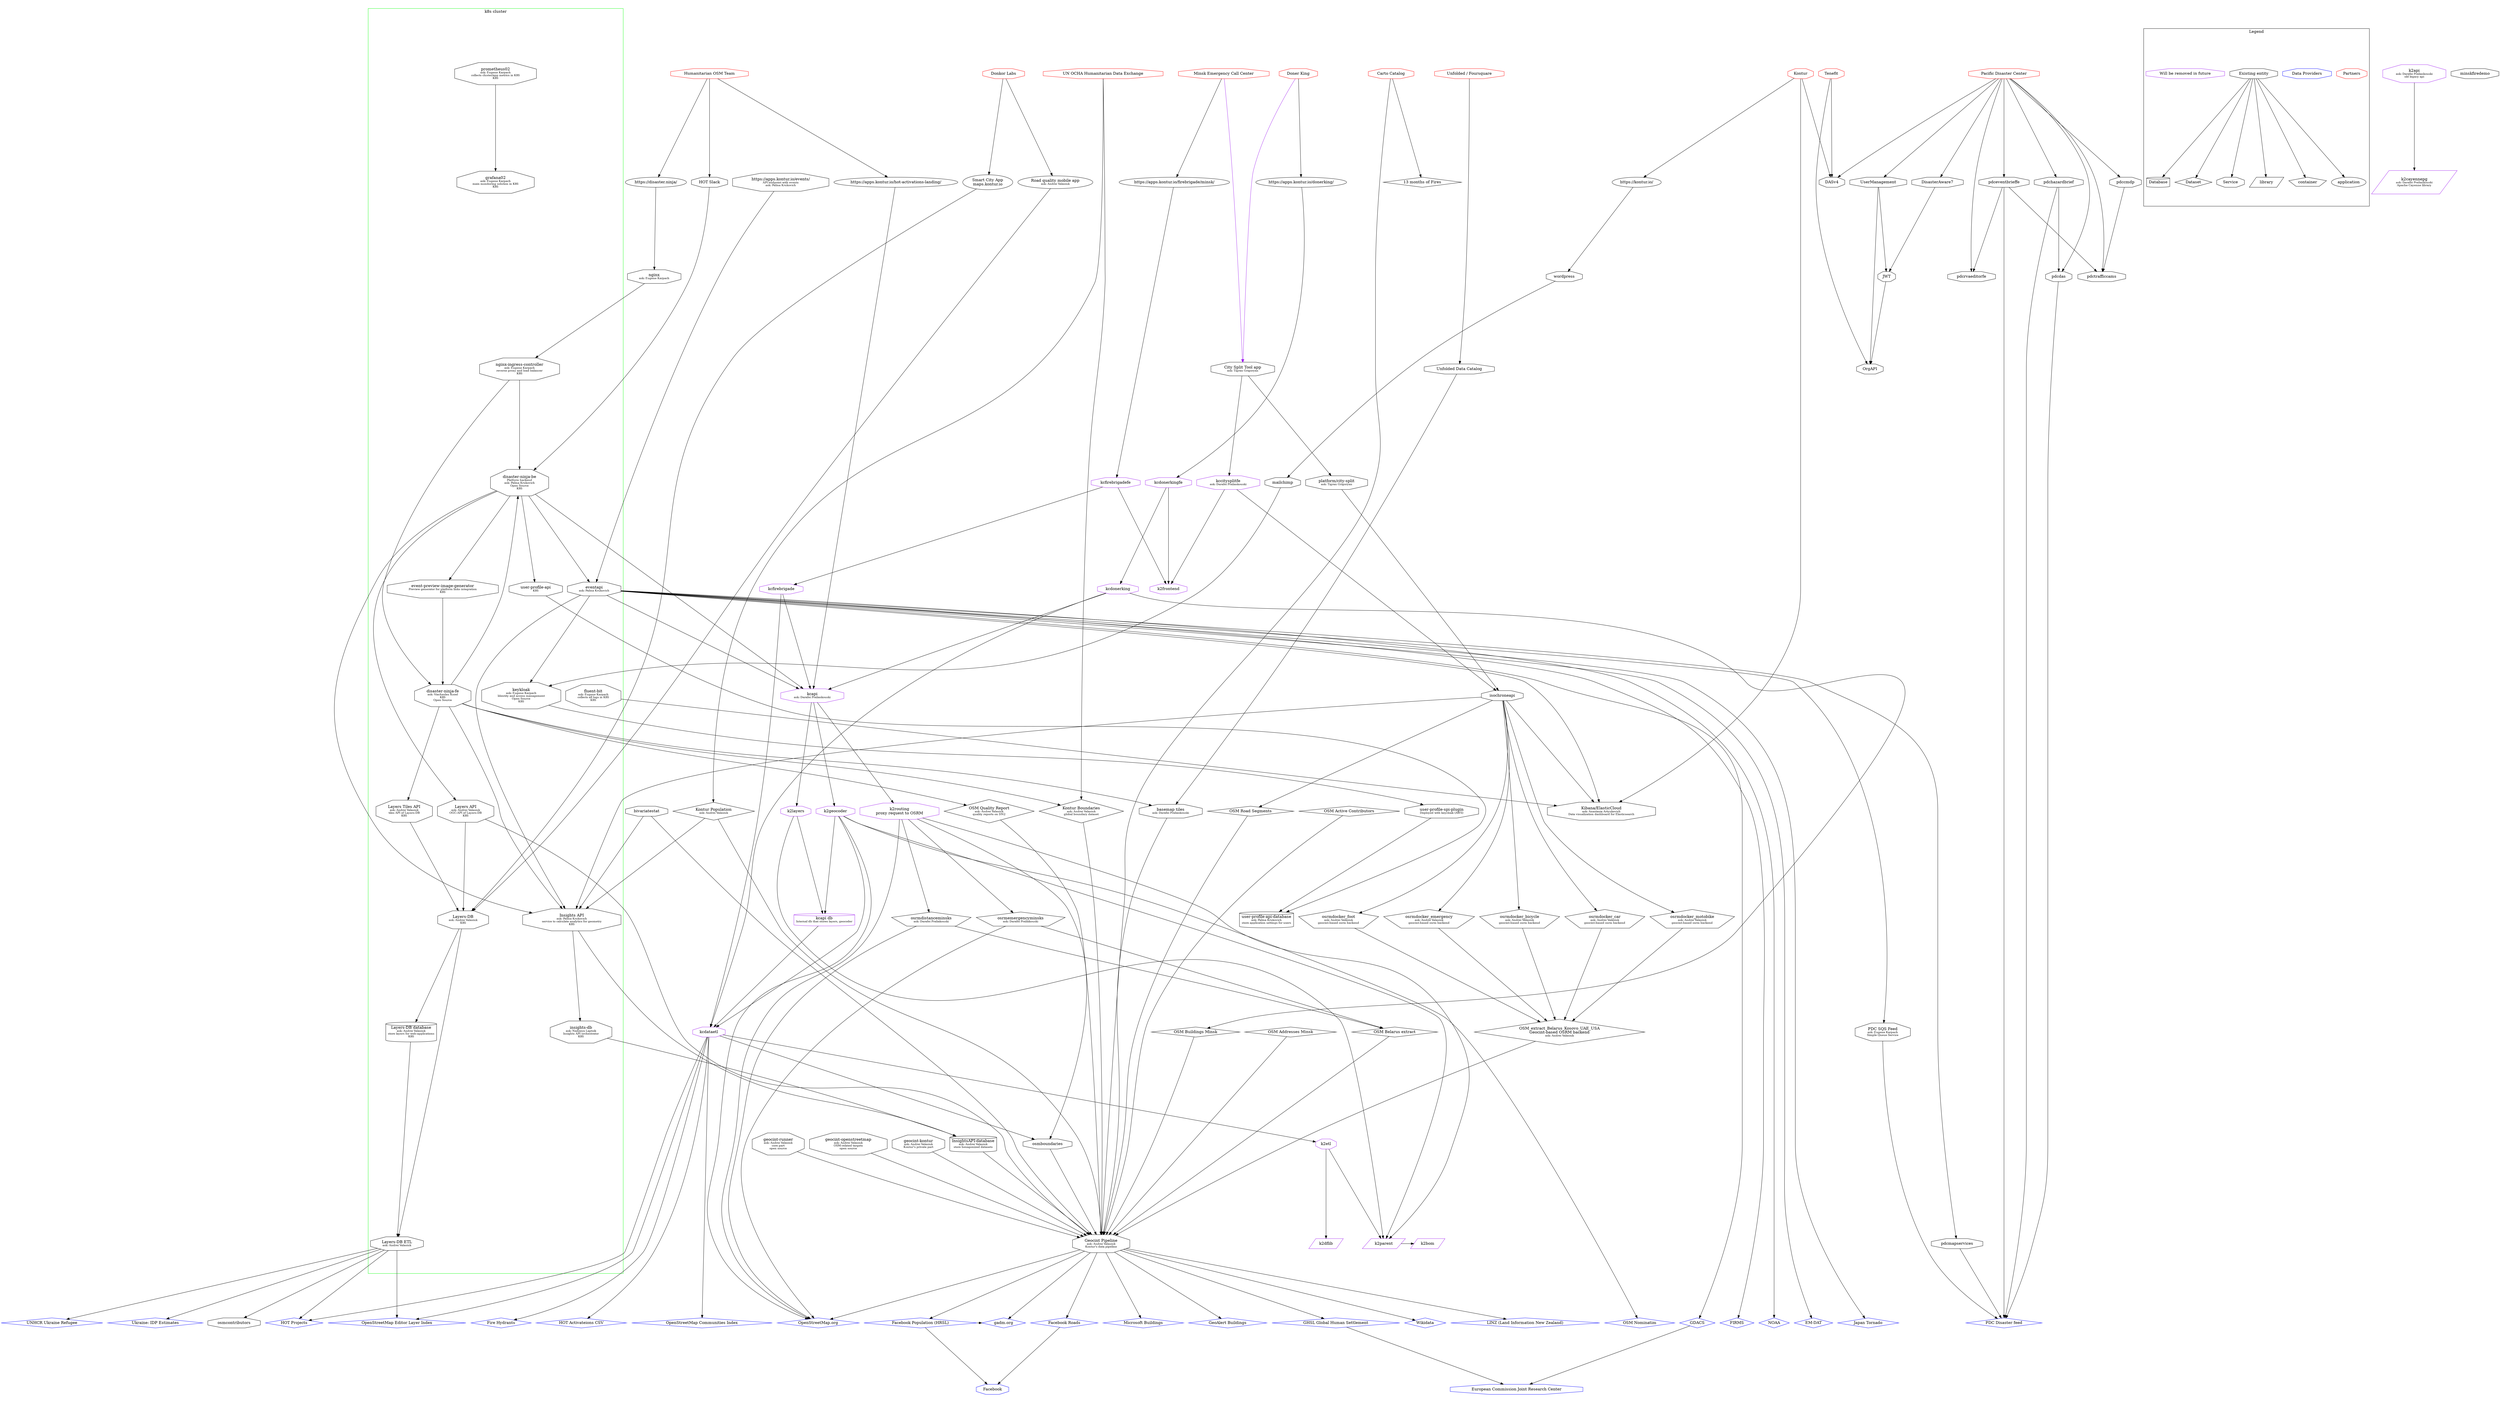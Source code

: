 digraph Platform_services{
    ratio=0.5625
    #ratio=0.7
    #ratio=1.0407 // 1993:1915
    #ratio=1.42
    maxiter=10000
    #compound=true;
    newrank=true
    edge[minlen=1,weight=1]
    node[shape=octagon]
    // customers
    {
        rank=same;
        HOT [label="Humanitarian OSM Team",color=red]
        PDC [label="Pacific Disaster Center",color=red]
        Tenefit [label="Tenefit",color=red]
        //Vianova [label="Vianova",color=red]
        DonerKing [label="Doner King",color=red]
        mchs [label="Minsk Emergency Call Center",color=red]
        HDX [label="UN OCHA Humanitarian Data Exchange",color=red]
        Kontur [label="Kontur",color=red]
        Unfolded [label="Unfolded / Foursquare",color=red]
        cartocatalog [label="Carto Catalog", color=red] //updated 2021-10-08
        DonkorLabs [label="Donkor Labs",color=red]
    }
    // user facing
    // external
    {
        rank=same;
        osm [label="OpenStreetMap.org",color=blue,shape=diamond]
        facebookpopulation [label="Facebook Population (HRSL)",color=blue,shape=diamond]
        facebookroads [label="Facebook Roads",color=blue,shape=diamond]
        msbuildings [label="Microsoft Buildings",color=blue,shape=diamond]
        geoalertbuildings [label="GeoAlert Buildings",color=blue,shape=diamond]
        gdacs [label="GDACS", color=blue,shape=diamond]
        ghs [label="GHSL Global Human Settlement",color=blue,shape=diamond]
        gadm [label="gadm.org",color=blue,shape=diamond]
        hotactivations [label="HOT Projects",color=blue,shape=diamond]
        hotactivationscsv [label="HOT Activateions CSV",color=blue,shape=diamond]
        wikidata [label="Wikidata",color=blue,shape=diamond]
        linz [label="LINZ (Land Information New Zealand)",color=blue,shape=diamond]

        osmlayers [label="OpenStreetMap Editor Layer Index",color=blue,shape=diamond]
        osmcommunities [label="OpenStreetMap Communities Index",color=blue,shape=diamond]
        pdcdisasters [label="PDC Disaster feed",color=blue,shape=diamond]
        //taskingmanagerapi [label="Tasking Manager API",color=blue] //new
        firms [label="FIRMS", color=blue,shape=diamond] //new
        noaa [label="NOAA", color=blue,shape=diamond] //new
        emdat [label="EM-DAT", color=blue,shape=diamond] //new
        japantornado [label="Japan Tornado", color=blue,shape=diamond] //new??
        firehydrants [label="Fire Hydrants", color=blue,shape=diamond] //new
        osmnominatim [label="OSM Nominatim", color=blue,shape=diamond]
        unhcrukrainerefugee [label="UNHCR Ukraine Refugee", color=blue,shape=diamond]
        idpestimates [label="Ukraine: IDP Estimates", color=blue,shape=diamond]
        

    }

    {
        rank=same;
        k2parent [shape=parallelogram];
        k2dflib [shape=parallelogram];
        k2bom [shape=parallelogram];
    }

    {
        rank=same;
        osrmemergencyminsk [label=<osrmemergencyminsks<BR /><FONT POINT-SIZE="10">ask: Darafei Praliakouski</FONT>>,shape=pentagon]
        osrmdistanceminsk [label=<osrmdistanceminsks<BR /><FONT POINT-SIZE="10">ask: Darafei Praliakouski</FONT>>,shape=pentagon]
        osrmdocker_motobike [label=<osrmdocker_motobike<BR /><FONT POINT-SIZE="10">ask: Andrei Valasiuk<BR />geocint-based osrm backend</FONT>>,shape=pentagon]
        osrmdocker_foot [label=<osrmdocker_foot<BR /><FONT POINT-SIZE="10">ask: Andrei Valasiuk<BR />geocint-based osrm backend</FONT>>,shape=pentagon]
        osrmdocker_emergency [label=<osrmdocker_emergency<BR /><FONT POINT-SIZE="10">ask: Andrei Valasiuk<BR />geocint-based osrm backend</FONT>>,shape=pentagon]
        osrmdocker_bicycle [label=<osrmdocker_bicycle<BR /><FONT POINT-SIZE="10">ask: Andrei Valasiuk<BR />geocint-based osrm backend</FONT>>,shape=pentagon]
        osrmdocker_car [label=<osrmdocker_car<BR /><FONT POINT-SIZE="10">ask: Andrei Valasiuk<BR />geocint-based osrm backend</FONT>>,shape=pentagon]
    }

    {
        rank=same
        kontur_boundaries [label=<Kontur Boundaries<BR /><FONT POINT-SIZE="10">ask: Andrei Valasiuk<BR />global boundary dataset</FONT>>,shape=diamond]
        OSM_quality_report [label=<OSM Quality Report<BR /><FONT POINT-SIZE="10">ask: Andrei Valasiuk<BR />quality reports on DN2</FONT>>,shape=diamond]
        k2routing [label=<k2routing<BR />proxy request to OSRM>]
        k2layers
        k2geocoder
    }

    subgraph cluster_legend {
        label="Legend"
        pos = "1,1!"       
        
        "Partners" [color=red]
        "Data Providers" [color=blue]
        "Existing entity" [color=black]
        database [label=<Database>,
                  shape=cylinder,
                  color=black]
        "Existing entity" -> database
        dataset [label=<Dataset>,
                 shape=diamond,
                 color=black]
        "Existing entity" -> dataset
        service [label=<Service>,
                 shape=octagon,
                 color=black]
        "Existing entity" -> service
        library [label=<library>,
                 shape=parallelogram,
                 color=black]
        "Existing entity" -> library
        container [label=<container>,
                   shape=pentagon,
                   color=black]
        "Existing entity" -> container
        ellipse [label=<application>,
                   shape=ellipse,
                   color=black]
        "Existing entity" -> ellipse
        //"Will be implemented" [color=yellow]
        "Will be removed in future" [color=purple]
        
    }

    subgraph cluster_k8s {
        label="k8s cluster"
        color=green
        "nginx-ingress-controller" [label=<nginx-ingress-controller<BR /><FONT POINT-SIZE="10">ask: Eugene Karpach<BR />reverse proxy and load balancer<br/>K8S</FONT>>]
        "layers-tiles-api" [label=<Layers Tiles API<BR /><FONT POINT-SIZE="10">ask: Andrei Valasiuk<BR />tiles API of Layers-DB<BR />K8S</FONT>>]
        "Layers-API" [label=<Layers API<BR /><FONT POINT-SIZE="10">ask: Andrei Valasiuk<BR />OGC-API of Layers-DB<BR />K8S</FONT>>]
        "disaster-ninja-be" [label=<disaster-ninja-be<BR /><FONT POINT-SIZE="10">Platform backend<BR />ask: Palina Krukovich<BR />Open Source<BR />K8S</FONT>>]
        "disaster-ninja-fe" [label=<disaster-ninja-fe<BR /><FONT POINT-SIZE="10">ask: Viachaslau Kozel<BR />K8S<BR />Open Source</FONT>>]
        "user-profile-api" [label=<user-profile-api<FONT POINT-SIZE="10"><BR />K8S</FONT>>]
        "event-preview-image-generator" [label=<event-preview-image-generator<BR /><FONT POINT-SIZE="10">Preview generator for platform links integration<BR />K8S</FONT>>]
        insightsapi [label=<Insights API<BR /><FONT POINT-SIZE="10">ask: Palina Krukovich<BR />service to calculate analytics for geometry<BR />K8S</FONT>>]
        "prometheus02" [label=<prometheus02<BR /><FONT POINT-SIZE="10">ask: Eugene Karpach<BR />collects cluster/app metrics in K8S<BR />K8S</FONT>>]
        "grafana02" [label=<grafana02<BR /><FONT POINT-SIZE="10">ask: Eugene Karpach<BR />main monitoring solution in K8S<BR />K8S</FONT>>]
        "fluent-bit" [label=<fluent-bit<FONT POINT-SIZE="10"><BR />ask: Eugene Karpach<BR />collects all logs in K8S<BR />K8S</FONT>>]
        "layers-db" [label=<Layers-DB<BR /><FONT POINT-SIZE="10">ask: Andrei Valasiuk<BR />K8S</FONT>>]
        "layers-db-database" [label=<Layers-DB database<BR /><FONT POINT-SIZE="10">ask: Andrei Valasiuk<BR />store layers for web-applications<BR />K8S</FONT>>,shape=cylinder]
        "layers-etl" [label=<Layers-DB ETL<BR /><FONT POINT-SIZE="10">ask: Andrei Valasiuk</FONT>>]
        "insights-db" [label=<insights-db<BR /><FONT POINT-SIZE="10">ask: Nadzeya Laptsik<BR />Insights API orchestrator<BR />K8S</FONT>>]
        eventapi [label=<eventapi<BR /><FONT POINT-SIZE="10">ask: Palina Krukovich</FONT>>]
        keycloak [label=<keykloak<BR /><FONT POINT-SIZE="10">ask: Eugene Karpach<BR />Identity and access management<BR />Open Source<BR />K8S</FONT>>]
    }

    k2geocoder -> osmnominatim

    "user-profile-api-database" [label=<user-profile-api-database<FONT POINT-SIZE="10"><BR />ask: Palina Krukovich<BR />store application settings for users</FONT>>,shape=cylinder]
    "user-profile-api" -> "user-profile-api-database"

    "user-profile-spi-plugin" [label=<user-profile-spi-plugin<FONT POINT-SIZE="10"><BR />Deployed with keycloak (AWS)</FONT>>]
    "user-profile-spi-plugin" -> "user-profile-api-database"

    keycloak -> "user-profile-spi-plugin"
    eventapi -> keycloak
    mailchimp -> keycloak  

    bivariatestat -> insightsapi 

    "basemap tiles"  [label=<basemap tiles<BR /><FONT POINT-SIZE="10">ask: Darafei Praliaskouski</FONT>>]
    "disaster-ninja-fe" -> "basemap tiles" 
    "basemap tiles" -> geocint

    "disaster-ninja-fe" ->  "disaster-ninja-be"
    "disaster-ninja-fe" -> kontur_boundaries 
    "disaster-ninja-fe" -> OSM_quality_report 
    "disaster-ninja-fe" -> "layers-tiles-api"

    "disaster-ninja-be" -> "user-profile-api"
    "disaster-ninja-be" -> "event-preview-image-generator"
    "event-preview-image-generator" -> "disaster-ninja-fe"
    "disaster-ninja-be" -> insightsapi 
    "disaster-ninja-fe" -> insightsapi
    "disaster-ninja-be" -> kcapi 
    "disaster-ninja-be" -> eventapi 
    "disaster-ninja-be" -> "Layers-API"

    "HOT Slack" -> "disaster-ninja-be" 

    "disasterninja" -> "nginx" 
    "nginx" -> "nginx-ingress-controller" 
    "nginx-ingress-controller" -> "disaster-ninja-fe" 
    "nginx-ingress-controller" -> "disaster-ninja-be" 



    "Layers-API" -> "layers-db"
    "layers-tiles-api" -> "layers-db"
    "layers-db" -> "layers-etl"
    "layers-db" -> "layers-db-database"
    "layers-db-database" -> "layers-etl"

    "layers-etl" -> hotactivations
    "layers-etl" -> osmcontributors
    "layers-etl" -> unhcrukrainerefugee
    "layers-etl" -> idpestimates
    "layers-etl" -> osmlayers
    

    gdacs -> jrc
    ghs -> jrc
    facebookpopulation -> facebook
    facebookroads -> facebook
    jrc [label="European Commission Joint Research Center",color=blue]
    facebook [label="Facebook",color=blue]
    {
        rank=same;
        donerkingapp [label="https://apps.kontur.io/donerking/",shape=ellipse]
        disasterninja [label="https://disaster.ninja/",shape=ellipse]
        eventapiprod [label=<https://apps.kontur.io/events/<BR /><FONT POINT-SIZE="10">API endpoint with events<BR />ask: Palina Krukovich</FONT>>]
        mchsapp [label="https://apps.kontur.io/firebrigade/minsk/",shape=ellipse]
        konturwebsite [label="https://kontur.io/",shape=ellipse]
        hotlandingpage [label="https://apps.kontur.io/hot-activations-landing/",shape=ellipse]        
        smartcity [label=<Smart City App<BR />maps.kontur.io>,shape=ellipse]
        roadqualityapp [label=<Road quality mobile app<BR /><FONT POINT-SIZE="10">ask: Andrei Valasiuk</FONT>>,shape=ellipse]
        "HOT Slack"
        UserManagement
        DisasterAware7
        DASv4

    }
    HOT -> disasterninja
    HOT -> hotlandingpage //new
    HOT -> "HOT Slack"

    DonkorLabs -> smartcity
    DonkorLabs -> roadqualityapp
    roadqualityapp -> "layers-db"
    smartcity -> "layers-db"

    Unfolded -> "Unfolded Data Catalog" //updated 2021-10-08
    "Unfolded Data Catalog" -> "basemap tiles" //updated 2021-10-08

    "13 months of Fires" [label=<13 months of Fires>,shape=diamond]
    cartocatalog -> "13 months of Fires"//updated 2021-10-08
    cartocatalog -> geocint //updated 2021-10-08

    eventapiprod -> eventapi
    hotlandingpage -> kcapi //new
    CSTAPP [label=<City Split Tool app<BR /><FONT POINT-SIZE="10">ask: Tigran Grigoryan</FONT>>]
    mchs -> CSTAPP[color=purple]
    DonerKing -> CSTAPP [color=purple]
    citysplit [label="platform/city-split"][label=<platform/city-split<BR /><FONT POINT-SIZE="10">ask: Tigran Grigoryan</FONT>>]

    CSTAPP -> citysplit
    isochroneapi 
    citysplit -> isochroneapi
    insightsapi -> "insightsapi-database"
    insightsapi -> "insights-db"
    "insights-db" -> "insightsapi-database"
    "insightsapi-database" [label=<InsightsAPI-database<FONT POINT-SIZE="10"><BR />ask: Andrei Valasiuk<BR />store hexagonized datasets</FONT>>,shape=cylinder]
    konturpopulation -> insightsapi // updated 2021-10-08
    isochroneapi -> insightsapi //new

    eventapi -> insightsapi //new
    isochroneapi -> osmroadsegments
    osmroadsegments -> geocint
    buildingsminsk -> geocint
    osmcontributorstiles -> geocint
    addressesminsk -> geocint
    {
    // Global datasets
        rank=same;
        
        osmroadsegments [label="OSM Road Segments",shape=diamond]
        konturpopulation [label=<Kontur Population<BR /><FONT POINT-SIZE="10">ask: Andrei Valasiuk</FONT>>,shape=diamond]
        osmcontributorstiles [label="OSM Active Contributors",shape=diamond]
    }
    {
    // Minsk datasets
        rank=same;
        addressesminsk [label="OSM Addresses Minsk",shape=diamond]
        buildingsminsk [label="OSM Buildings Minsk",shape=diamond]
        belarusosmpbf [label="OSM Belarus extract",shape=diamond]
        pdsdataset  [label=<OSM_extract_Belarus_Kosovo_UAE_USA<BR />Geocint-based OSRM backend<BR /><FONT POINT-SIZE="10">ask: Andrei Valasiuk</FONT>>,shape=diamond]//Area of interest updated 2024-30-01

    }
    bivariatestat -> geocint
    belarusosmpbf -> geocint
    pdsdataset -> geocint //updated 2021-10-08
    osrmdocker_foot -> pdsdataset //updated 2021-10-08
    osrmdocker_bicycle -> pdsdataset //updated 2021-10-08
    osrmdocker_car -> pdsdataset //updated 2021-10-08
    osrmdocker_emergency -> pdsdataset //updated 2021-10-08
    osrmdocker_motobike -> pdsdataset //updated 2021-10-08
    isochroneapi -> osrmdocker_foot  //updated 2021-10-08
    isochroneapi -> osrmdocker_bicycle //updated 2021-10-08
    isochroneapi -> osrmdocker_car //updated 2021-10-08
    isochroneapi -> osrmdocker_emergency //updated 2021-10-08
    isochroneapi -> osrmdocker_motobike   //updated 2021-10-08

    osrmemergencyminsk -> belarusosmpbf
    osrmdistanceminsk -> belarusosmpbf
    konturpopulation -> geocint
    HDX -> konturpopulation
    HDX -> kontur_boundaries


    "geocint-runner" [label=<geocint-runner<BR /><FONT POINT-SIZE="10">ask: Andrei Valasiuk<BR />core part<BR />open source</FONT>>]
    "geocint-openstreetmap" [label=<geocint-openstreetmap<BR /><FONT POINT-SIZE="10">ask: Andrei Valasiuk<BR />OSM-related targets<BR />open source</FONT>>]
    "geocint-kontur" [label=<geocint-kontur<BR /><FONT POINT-SIZE="10">ask: Andrei Valasiuk<BR />Kontur's private part</FONT>>]
    geocint [label="Geocint Pipeline"][label=<Geocint Pipeline<BR /><FONT POINT-SIZE="10">ask: Andrei Valasiuk<BR />Kontur's data pipeline</FONT>>]
        
    "geocint-runner" -> geocint
    "geocint-openstreetmap" -> geocint
    "geocint-kontur" -> geocint
    "Layers-API" -> geocint
    geocint -> osm
    geocint -> facebookpopulation
    facebookpopulation -> gadm
    geocint -> gadm
    geocint -> ghs
    geocint -> facebookroads
    geocint -> msbuildings
    geocint -> geoalertbuildings
    geocint -> wikidata
    geocint -> linz
    "insightsapi-database" -> geocint
    kontur_boundaries -> geocint //updates 2021-10-08
    OSM_quality_report -> geocint //updated 2021-10-08 Sasha Petrov
    osmboundaries
    osmboundaries -> geocint

    kccitysplitfe [label=<kccitysplitfe<BR /><FONT POINT-SIZE="10">ask: Darafei Praliaskouski</FONT>>,color=purple]
    kccitysplitfe -> isochroneapi
    CSTAPP -> kccitysplitfe

    kcapi [label=<kcapi<BR /><FONT POINT-SIZE="10">ask: Darafei Praliaskouski</FONT>>,color=purple]
    eventapi -> gdacs
    eventapi -> firms //new
    eventapi -> noaa //new
    eventapi -> emdat //new
    eventapi -> japantornado //new
    DonerKing -> donerkingapp
    eventapi -> kcapi
    kcdonerkingfe [color=purple]
    donerkingapp -> kcdonerkingfe
    kcdonerking [color=purple]
    kcdonerkingfe -> kcdonerking
    kcdonerking -> buildingsminsk
    kcdataetl [color=purple]
    kcdonerking -> kcdataetl
    kcfirebrigade -> kcdataetl
    kcdataetl -> hotactivations
    kcdataetl -> hotactivationscsv
    kcdataetl -> osmcommunities
    kcdataetl -> osmlayers
    kcdataetl -> k2etl
    kcdataetl -> osmboundaries
    kcdataetl -> firehydrants
    mchs -> mchsapp
    kcfirebrigadefe [color=purple]
    mchsapp -> kcfirebrigadefe
    kcfirebrigade [color=purple]
    kcfirebrigadefe -> kcfirebrigade
    kcapi [color=purple]
    kcdonerking -> kcapi
    kcfirebrigade -> kcapi
    pdcsqs [label=<PDC SQS Feed<BR /><FONT POINT-SIZE="10">ask: Eugene Karpach<BR />Simple Queue Service</FONT>>]
    eventapi -> pdcsqs
    pdcsqs -> pdcdisasters
    eventapi -> pdcmapservices
    pdcmapservices -> pdcdisasters
    k2etl [color=purple]
    k2layers [color=purple]
    k2dflib [color=purple,shape=parallelogram]
    k2parent [color=purple,shape=parallelogram]
    k2bom [color=purple,shape=parallelogram]
    k2etl -> k2parent // update 2021-10-8
    k2parent -> k2bom // update 2021-10-8
    k2routing -> k2parent // update 2021-10-8
    k2geocoder -> k2parent // update 2021-10-8
    k2layers -> k2parent // update 2021-10-8
    k2etl -> k2dflib // update 2021-10-8
    k2layers [color=purple]
    kcapi -> k2layers
    "kcapi db" [label=<kcapi db<BR /><FONT POINT-SIZE="10">Internal db that stores layers, geocoder</FONT>>,color=purple,shape=cylinder]
    k2layers -> "kcapi db"
    k2geocoder -> "kcapi db"
    "kcapi db" -> kcdataetl
    k2cayennepg [label=<k2cayennepg<BR /><FONT POINT-SIZE="10">ask: Darafei Praliaskouski<BR />Apache Cayenne library</FONT>>,color=purple,shape=parallelogram]
    k2api [label=<k2api<BR /><FONT POINT-SIZE="10">ask: Darafei Praliaskouski<BR />old legacy api</FONT>>,color=purple]
    k2api -> k2cayennepg
    minskfiredemo 
    k2routing [color=purple]
    kcapi -> k2routing
    k2routing -> osm
    k2routing -> osrmemergencyminsk
    k2routing -> osmboundaries // accoring to A.Kalenik
    osrmemergencyminsk -> osm
    k2routing -> osrmdistanceminsk
    osrmdistanceminsk -> osm
    k2geocoder [color=purple]
    kcapi -> k2geocoder
    k2geocoder -> osm
    k2geocoder -> kcdataetl
    k2frontend [color=purple]
    kcdonerkingfe -> k2frontend
    kcfirebrigadefe -> k2frontend
    kccitysplitfe -> k2frontend
    pdcrvaeditorfe
    PDC -> pdcrvaeditorfe
    pdceventbrieffe
    PDC -> pdceventbrieffe
    pdceventbrieffe -> pdcdisasters
    pdceventbrieffe -> pdcrvaeditorfe
    pdchazardbrief
    PDC -> pdchazardbrief
    pdchazardbrief -> pdcdas
    pdchazardbrief -> pdcdisasters
    pdcdas
    PDC -> pdcdas
    pdcdas -> pdcdisasters
    pdctrafficcams
    PDC -> pdctrafficcams
    pdceventbrieffe -> pdctrafficcams
    PDC -> pdccmdp -> pdctrafficcams
    Tenefit -> OrgAPI // update 2021-10-8
    PDC -> UserManagement -> JWT         // update 2021-10-8
    UserManagement -> OrgAPI // update 2021-10-8
    PDC -> DisasterAware7 -> JWT -> OrgAPI // update 2021-10-8
    PDC -> DASv4 // update 2021-10-8
    Tenefit -> DASv4 // update 2021-10-8
    Kontur -> DASv4 // update 2021-10-8
    Kontur -> konturwebsite
    konturwebsite -> wordpress
    wordpress -> mailchimp
    "prometheus02" -> grafana02
    "fluent-bit" -> kibana
    nginx [label=<nginx<BR /><FONT POINT-SIZE="10">ask: Eugene Karpach</FONT>>]
    kibana [label=<Kibana/ElasticCloud<BR /><FONT POINT-SIZE="10">ask: Anastasia Artyukevich<BR />Data visualization dashboard for Elasticsearch</FONT>>]
    Kontur -> kibana //updated 2021-10-08
    eventapi -> kibana//updated 2021-10-08
    isochroneapi -> kibana//updated 2021-10-08

}
